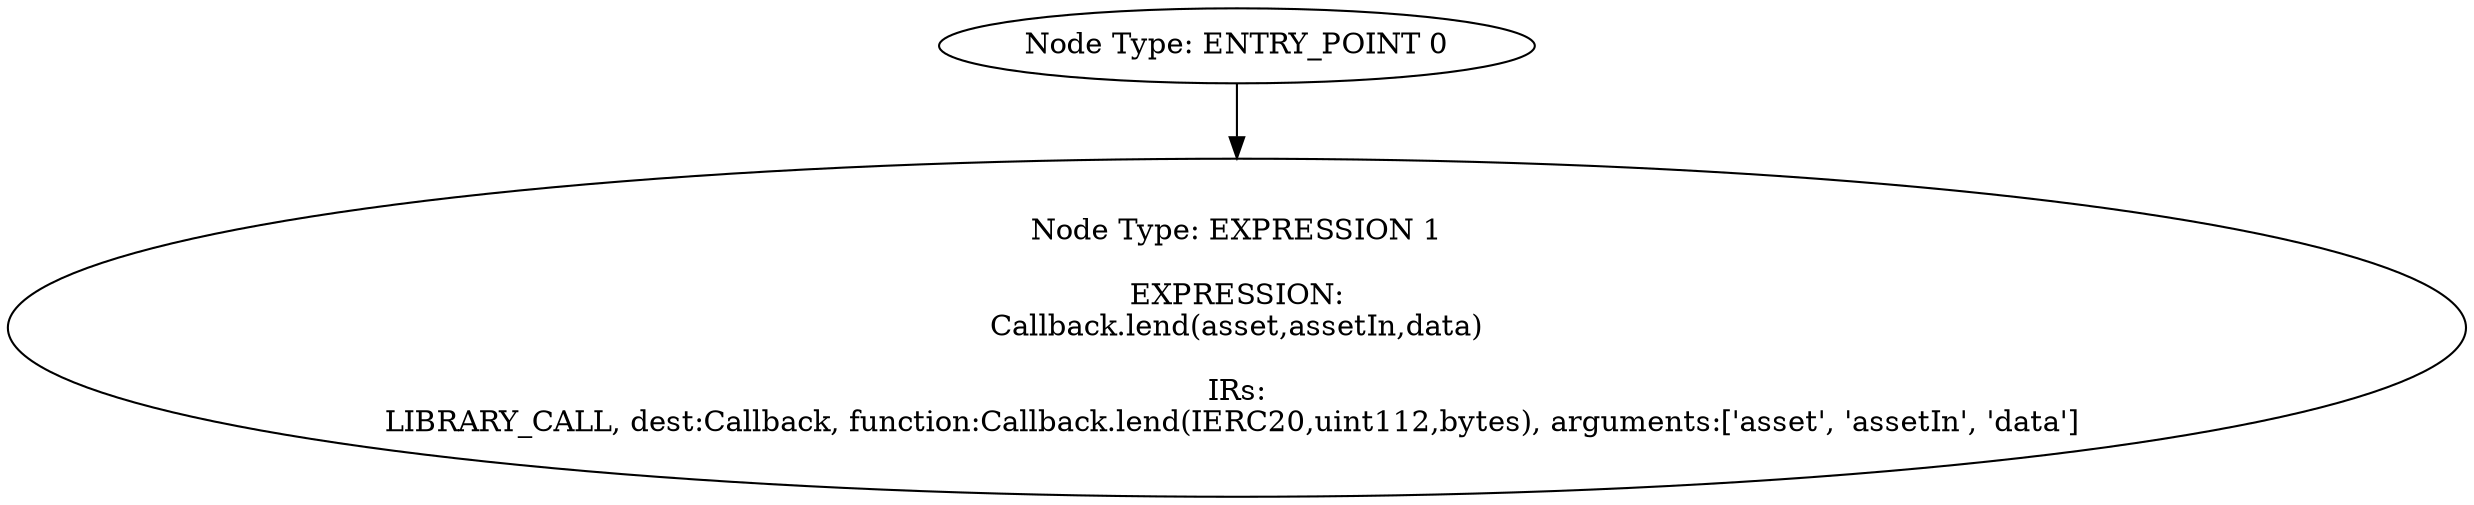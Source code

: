 digraph{
0[label="Node Type: ENTRY_POINT 0
"];
0->1;
1[label="Node Type: EXPRESSION 1

EXPRESSION:
Callback.lend(asset,assetIn,data)

IRs:
LIBRARY_CALL, dest:Callback, function:Callback.lend(IERC20,uint112,bytes), arguments:['asset', 'assetIn', 'data'] "];
}
